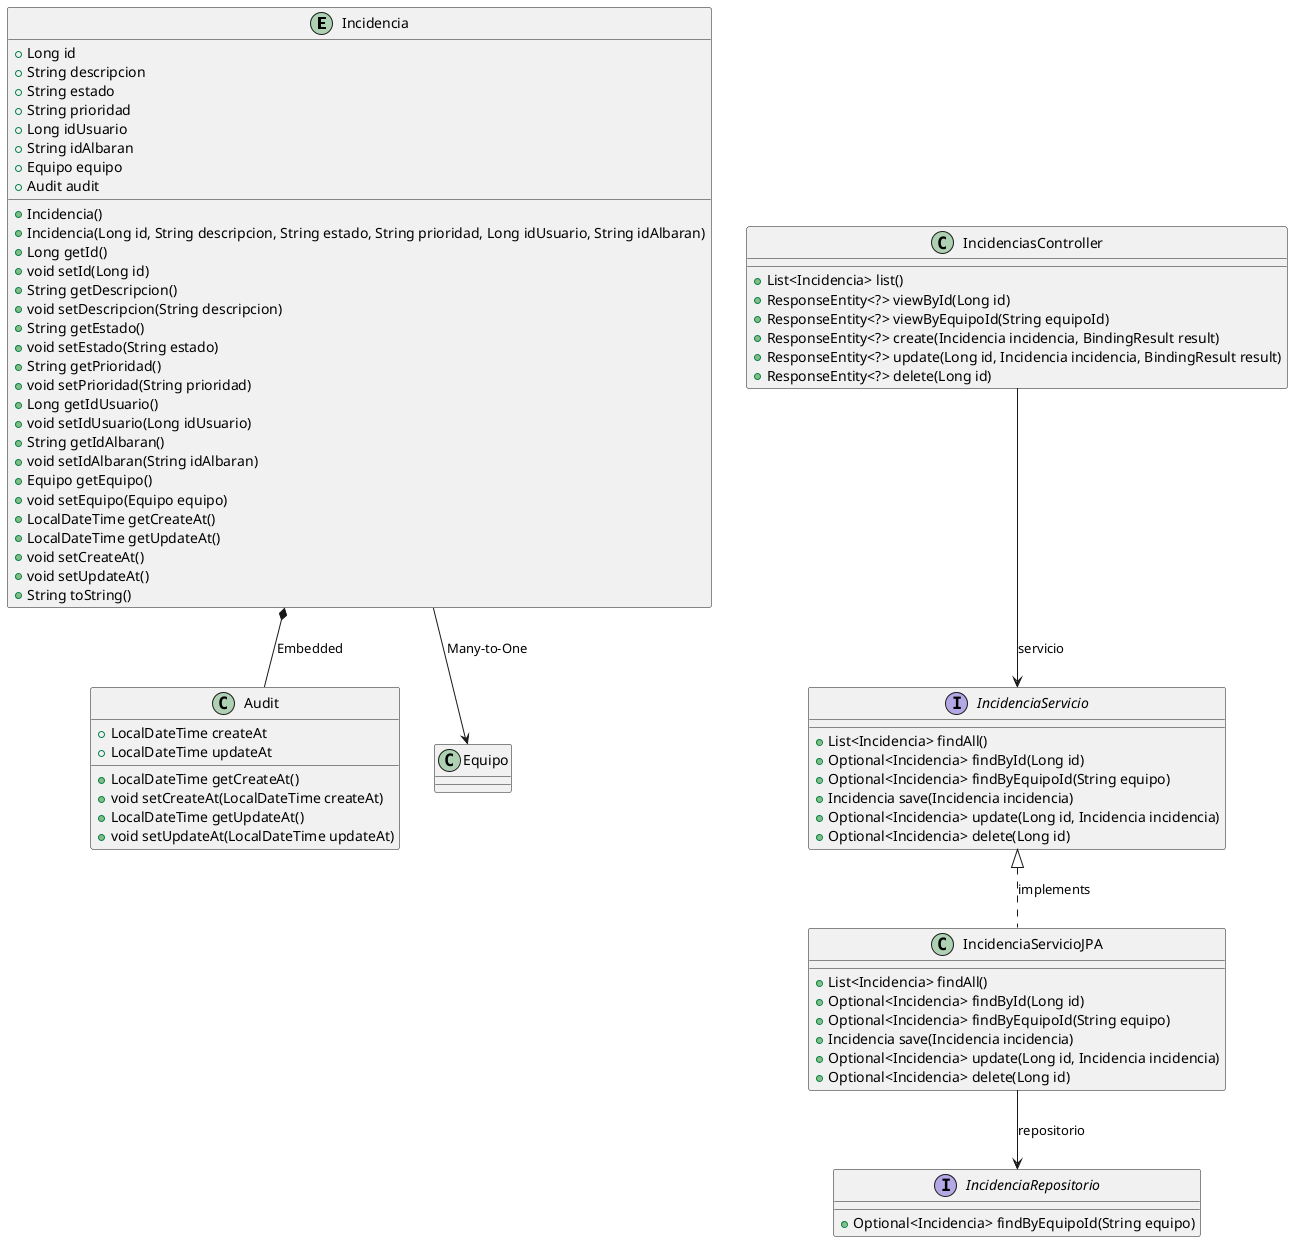 @startuml INCIDENCIAS
!define RECTANGLE entity

entity Incidencia {
    + Long id
    + String descripcion
    + String estado
    + String prioridad
    + Long idUsuario
    + String idAlbaran
    + Equipo equipo
    + Audit audit
    + Incidencia()
    + Incidencia(Long id, String descripcion, String estado, String prioridad, Long idUsuario, String idAlbaran)
    + Long getId()
    + void setId(Long id)
    + String getDescripcion()
    + void setDescripcion(String descripcion)
    + String getEstado()
    + void setEstado(String estado)
    + String getPrioridad()
    + void setPrioridad(String prioridad)
    + Long getIdUsuario()
    + void setIdUsuario(Long idUsuario)
    + String getIdAlbaran()
    + void setIdAlbaran(String idAlbaran)
    + Equipo getEquipo()
    + void setEquipo(Equipo equipo)
    + LocalDateTime getCreateAt()
    + LocalDateTime getUpdateAt()
    + void setCreateAt()
    + void setUpdateAt()
    + String toString()
}

class Audit {
    + LocalDateTime createAt
    + LocalDateTime updateAt
    + LocalDateTime getCreateAt()
    + void setCreateAt(LocalDateTime createAt)
    + LocalDateTime getUpdateAt()
    + void setUpdateAt(LocalDateTime updateAt)
}

interface IncidenciaRepositorio {
    + Optional<Incidencia> findByEquipoId(String equipo)
}

class IncidenciasController {
    + List<Incidencia> list()
    + ResponseEntity<?> viewById(Long id)
    + ResponseEntity<?> viewByEquipoId(String equipoId)
    + ResponseEntity<?> create(Incidencia incidencia, BindingResult result)
    + ResponseEntity<?> update(Long id, Incidencia incidencia, BindingResult result)
    + ResponseEntity<?> delete(Long id)
}

interface IncidenciaServicio {
    + List<Incidencia> findAll()
    + Optional<Incidencia> findById(Long id)
    + Optional<Incidencia> findByEquipoId(String equipo)
    + Incidencia save(Incidencia incidencia)
    + Optional<Incidencia> update(Long id, Incidencia incidencia)
    + Optional<Incidencia> delete(Long id)
}

class IncidenciaServicioJPA {
    + List<Incidencia> findAll()
    + Optional<Incidencia> findById(Long id)
    + Optional<Incidencia> findByEquipoId(String equipo)
    + Incidencia save(Incidencia incidencia)
    + Optional<Incidencia> update(Long id, Incidencia incidencia)
    + Optional<Incidencia> delete(Long id)
}

Incidencia --> Equipo : Many-to-One
Incidencia *-- Audit : Embedded

IncidenciasController --> IncidenciaServicio : servicio
IncidenciaServicioJPA --> IncidenciaRepositorio : repositorio

IncidenciaServicio <|.. IncidenciaServicioJPA : implements
@enduml